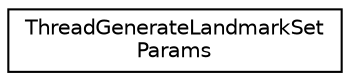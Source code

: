 digraph "Graphical Class Hierarchy"
{
  edge [fontname="Helvetica",fontsize="10",labelfontname="Helvetica",labelfontsize="10"];
  node [fontname="Helvetica",fontsize="10",shape=record];
  rankdir="LR";
  Node0 [label="ThreadGenerateLandmarkSet\lParams",height=0.2,width=0.4,color="black", fillcolor="white", style="filled",URL="$structThreadGenerateLandmarkSetParams.html"];
}
